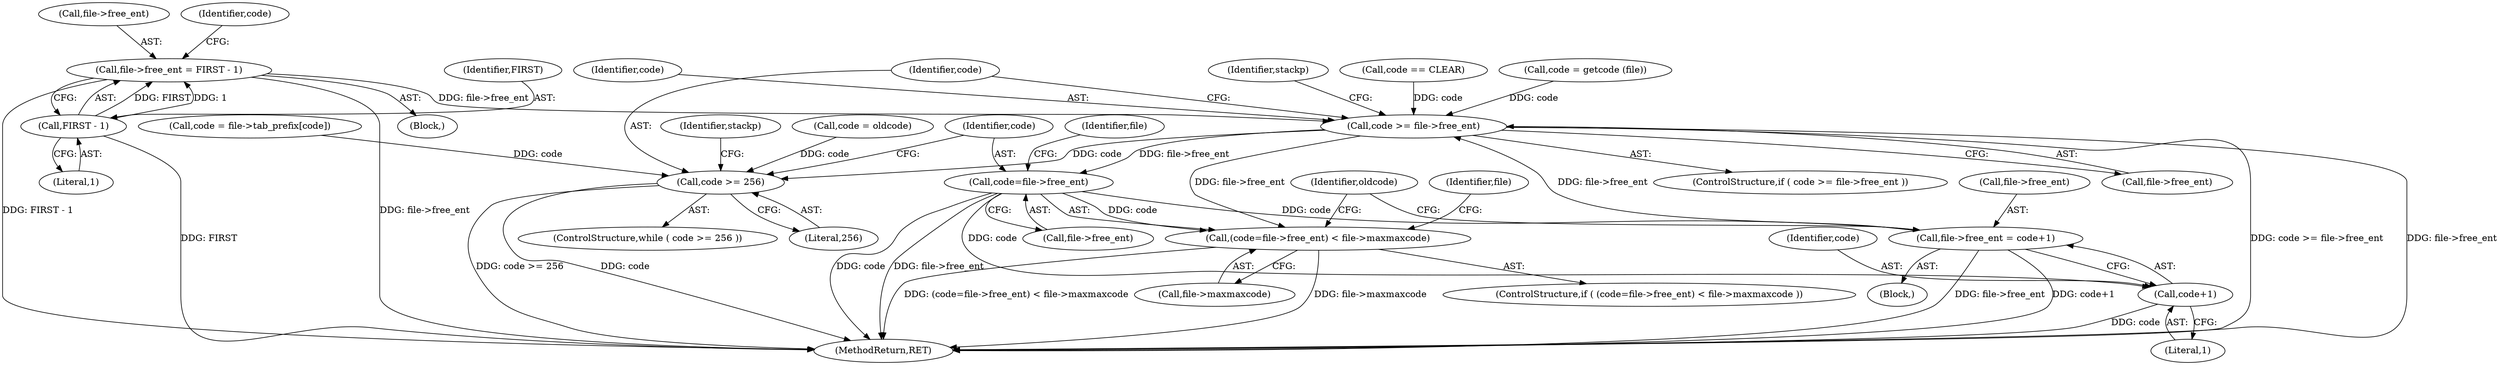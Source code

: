 digraph "0_libxfont_d11ee5886e9d9ec610051a206b135a4cdc1e09a0@API" {
"1000225" [label="(Call,file->free_ent = FIRST - 1)"];
"1000229" [label="(Call,FIRST - 1)"];
"1000245" [label="(Call,code >= file->free_ent)"];
"1000260" [label="(Call,code >= 256)"];
"1000291" [label="(Call,(code=file->free_ent) < file->maxmaxcode)"];
"1000292" [label="(Call,code=file->free_ent)"];
"1000317" [label="(Call,file->free_ent = code+1)"];
"1000321" [label="(Call,code+1)"];
"1000246" [label="(Identifier,code)"];
"1000244" [label="(ControlStructure,if ( code >= file->free_ent ))"];
"1000226" [label="(Call,file->free_ent)"];
"1000259" [label="(ControlStructure,while ( code >= 256 ))"];
"1000321" [label="(Call,code+1)"];
"1000294" [label="(Call,file->free_ent)"];
"1000283" [label="(Call,code = file->tab_prefix[code])"];
"1000323" [label="(Literal,1)"];
"1000235" [label="(Identifier,code)"];
"1000261" [label="(Identifier,code)"];
"1000203" [label="(Block,)"];
"1000267" [label="(Identifier,stackp)"];
"1000325" [label="(Identifier,oldcode)"];
"1000300" [label="(Block,)"];
"1000317" [label="(Call,file->free_ent = code+1)"];
"1000254" [label="(Identifier,stackp)"];
"1000382" [label="(MethodReturn,RET)"];
"1000260" [label="(Call,code >= 256)"];
"1000229" [label="(Call,FIRST - 1)"];
"1000290" [label="(ControlStructure,if ( (code=file->free_ent) < file->maxmaxcode ))"];
"1000297" [label="(Call,file->maxmaxcode)"];
"1000230" [label="(Identifier,FIRST)"];
"1000197" [label="(Call,code == CLEAR)"];
"1000298" [label="(Identifier,file)"];
"1000292" [label="(Call,code=file->free_ent)"];
"1000225" [label="(Call,file->free_ent = FIRST - 1)"];
"1000304" [label="(Identifier,file)"];
"1000231" [label="(Literal,1)"];
"1000318" [label="(Call,file->free_ent)"];
"1000247" [label="(Call,file->free_ent)"];
"1000234" [label="(Call,code = getcode (file))"];
"1000322" [label="(Identifier,code)"];
"1000256" [label="(Call,code = oldcode)"];
"1000245" [label="(Call,code >= file->free_ent)"];
"1000291" [label="(Call,(code=file->free_ent) < file->maxmaxcode)"];
"1000262" [label="(Literal,256)"];
"1000293" [label="(Identifier,code)"];
"1000225" -> "1000203"  [label="AST: "];
"1000225" -> "1000229"  [label="CFG: "];
"1000226" -> "1000225"  [label="AST: "];
"1000229" -> "1000225"  [label="AST: "];
"1000235" -> "1000225"  [label="CFG: "];
"1000225" -> "1000382"  [label="DDG: file->free_ent"];
"1000225" -> "1000382"  [label="DDG: FIRST - 1"];
"1000229" -> "1000225"  [label="DDG: FIRST"];
"1000229" -> "1000225"  [label="DDG: 1"];
"1000225" -> "1000245"  [label="DDG: file->free_ent"];
"1000229" -> "1000231"  [label="CFG: "];
"1000230" -> "1000229"  [label="AST: "];
"1000231" -> "1000229"  [label="AST: "];
"1000229" -> "1000382"  [label="DDG: FIRST"];
"1000245" -> "1000244"  [label="AST: "];
"1000245" -> "1000247"  [label="CFG: "];
"1000246" -> "1000245"  [label="AST: "];
"1000247" -> "1000245"  [label="AST: "];
"1000254" -> "1000245"  [label="CFG: "];
"1000261" -> "1000245"  [label="CFG: "];
"1000245" -> "1000382"  [label="DDG: code >= file->free_ent"];
"1000245" -> "1000382"  [label="DDG: file->free_ent"];
"1000234" -> "1000245"  [label="DDG: code"];
"1000197" -> "1000245"  [label="DDG: code"];
"1000317" -> "1000245"  [label="DDG: file->free_ent"];
"1000245" -> "1000260"  [label="DDG: code"];
"1000245" -> "1000291"  [label="DDG: file->free_ent"];
"1000245" -> "1000292"  [label="DDG: file->free_ent"];
"1000260" -> "1000259"  [label="AST: "];
"1000260" -> "1000262"  [label="CFG: "];
"1000261" -> "1000260"  [label="AST: "];
"1000262" -> "1000260"  [label="AST: "];
"1000267" -> "1000260"  [label="CFG: "];
"1000293" -> "1000260"  [label="CFG: "];
"1000260" -> "1000382"  [label="DDG: code >= 256"];
"1000260" -> "1000382"  [label="DDG: code"];
"1000283" -> "1000260"  [label="DDG: code"];
"1000256" -> "1000260"  [label="DDG: code"];
"1000291" -> "1000290"  [label="AST: "];
"1000291" -> "1000297"  [label="CFG: "];
"1000292" -> "1000291"  [label="AST: "];
"1000297" -> "1000291"  [label="AST: "];
"1000304" -> "1000291"  [label="CFG: "];
"1000325" -> "1000291"  [label="CFG: "];
"1000291" -> "1000382"  [label="DDG: file->maxmaxcode"];
"1000291" -> "1000382"  [label="DDG: (code=file->free_ent) < file->maxmaxcode"];
"1000292" -> "1000291"  [label="DDG: code"];
"1000292" -> "1000294"  [label="CFG: "];
"1000293" -> "1000292"  [label="AST: "];
"1000294" -> "1000292"  [label="AST: "];
"1000298" -> "1000292"  [label="CFG: "];
"1000292" -> "1000382"  [label="DDG: file->free_ent"];
"1000292" -> "1000382"  [label="DDG: code"];
"1000292" -> "1000317"  [label="DDG: code"];
"1000292" -> "1000321"  [label="DDG: code"];
"1000317" -> "1000300"  [label="AST: "];
"1000317" -> "1000321"  [label="CFG: "];
"1000318" -> "1000317"  [label="AST: "];
"1000321" -> "1000317"  [label="AST: "];
"1000325" -> "1000317"  [label="CFG: "];
"1000317" -> "1000382"  [label="DDG: file->free_ent"];
"1000317" -> "1000382"  [label="DDG: code+1"];
"1000321" -> "1000323"  [label="CFG: "];
"1000322" -> "1000321"  [label="AST: "];
"1000323" -> "1000321"  [label="AST: "];
"1000321" -> "1000382"  [label="DDG: code"];
}
